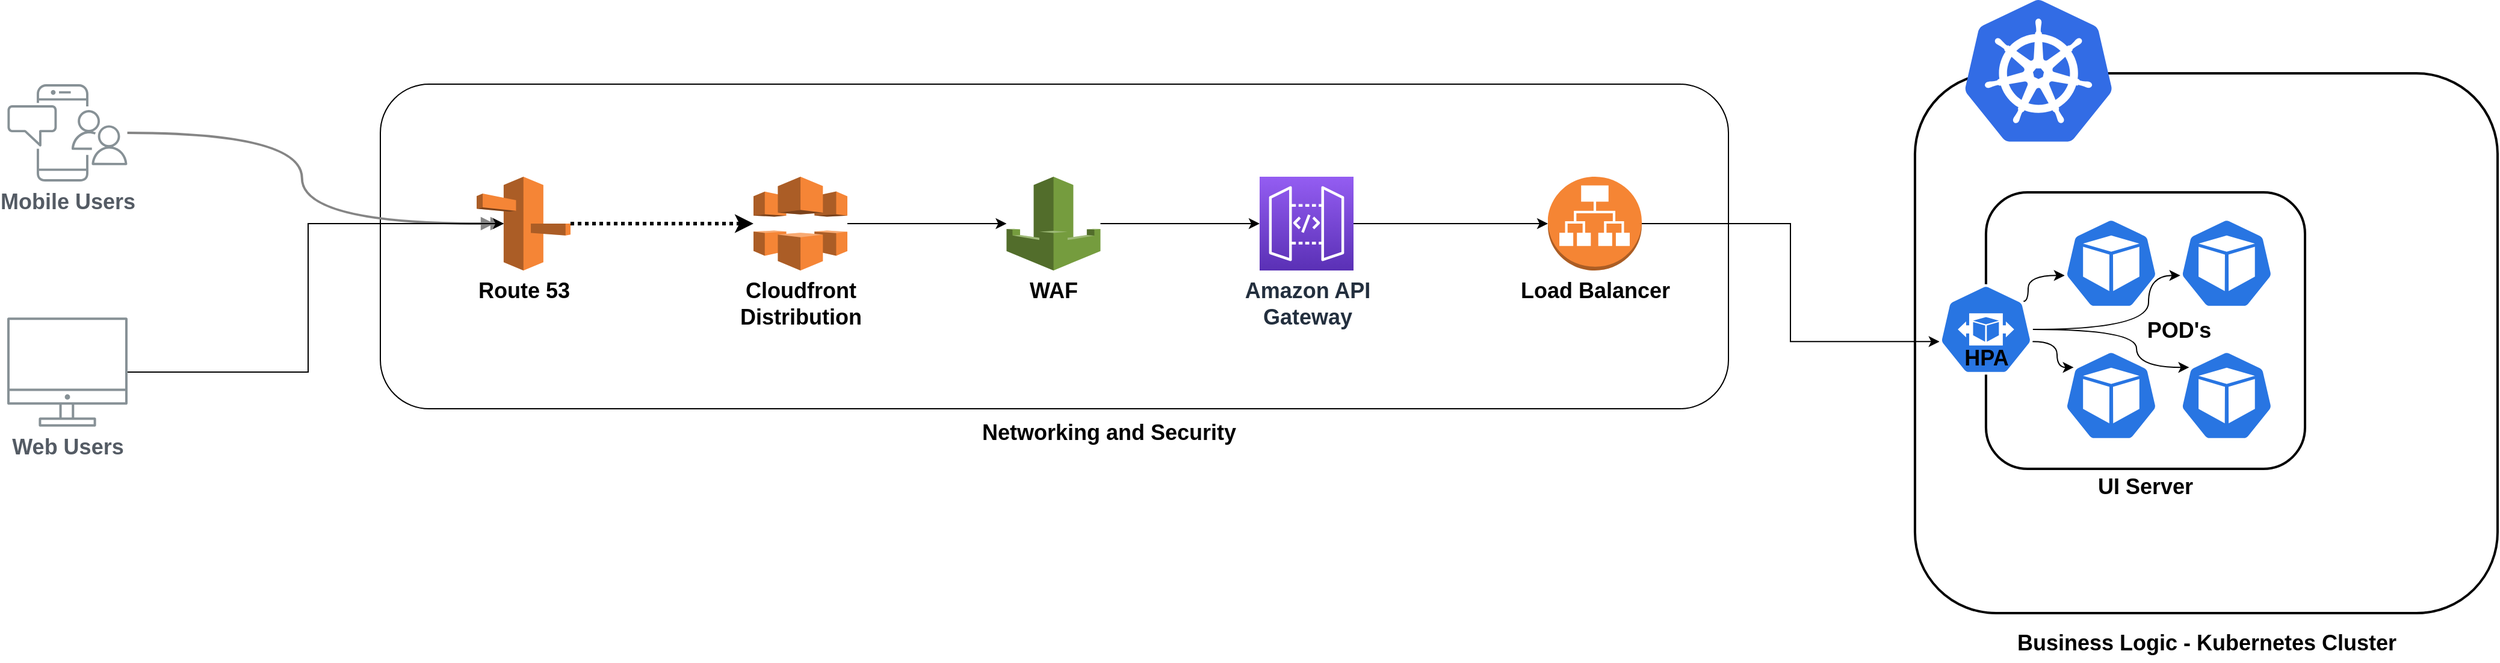 <mxfile version="15.4.0" type="github">
  <diagram id="Ht1M8jgEwFfnCIfOTk4-" name="Page-1">
    <mxGraphModel dx="2370" dy="1397" grid="1" gridSize="10" guides="1" tooltips="1" connect="1" arrows="1" fold="1" page="1" pageScale="1" pageWidth="1169" pageHeight="827" math="0" shadow="0">
      <root>
        <mxCell id="0" />
        <mxCell id="1" parent="0" />
        <mxCell id="8jDcVQB9mLgturJCLghL-11" value="" style="group;fontSize=18;fontStyle=1" vertex="1" connectable="0" parent="1">
          <mxGeometry x="165" y="400" width="1520" height="285" as="geometry" />
        </mxCell>
        <mxCell id="8jDcVQB9mLgturJCLghL-16" value="" style="rounded=1;whiteSpace=wrap;html=1;fontSize=18;fontStyle=1" vertex="1" parent="8jDcVQB9mLgturJCLghL-11">
          <mxGeometry x="310" width="1120" height="270" as="geometry" />
        </mxCell>
        <mxCell id="8jDcVQB9mLgturJCLghL-24" style="edgeStyle=orthogonalEdgeStyle;rounded=0;orthogonalLoop=1;jettySize=auto;html=1;fontSize=18;fontStyle=1" edge="1" parent="8jDcVQB9mLgturJCLghL-11" source="UEzPUAAOIrF-is8g5C7q-114" target="8jDcVQB9mLgturJCLghL-23">
          <mxGeometry relative="1" as="geometry" />
        </mxCell>
        <mxCell id="UEzPUAAOIrF-is8g5C7q-114" value="Amazon API&lt;br style=&quot;font-size: 18px;&quot;&gt;Gateway&lt;br style=&quot;font-size: 18px;&quot;&gt;" style="outlineConnect=0;fontColor=#232F3E;gradientColor=#945DF2;gradientDirection=north;fillColor=#5A30B5;strokeColor=#ffffff;dashed=0;verticalLabelPosition=bottom;verticalAlign=top;align=center;html=1;fontSize=18;fontStyle=1;aspect=fixed;shape=mxgraph.aws4.resourceIcon;resIcon=mxgraph.aws4.api_gateway;labelBackgroundColor=#ffffff;" parent="8jDcVQB9mLgturJCLghL-11" vertex="1">
          <mxGeometry x="1040.5" y="77" width="78" height="78" as="geometry" />
        </mxCell>
        <mxCell id="tOSdlADLp0MFVeMP-LaB-2" value="&lt;font style=&quot;font-size: 18px&quot;&gt;&lt;span style=&quot;font-size: 18px;&quot;&gt;Cloudfront&lt;br style=&quot;font-size: 18px;&quot;&gt;Distribution&lt;/span&gt;&lt;/font&gt;" style="outlineConnect=0;dashed=0;verticalLabelPosition=bottom;verticalAlign=top;align=center;html=1;shape=mxgraph.aws3.cloudfront;fillColor=#F58536;gradientColor=none;fontSize=18;fontStyle=1" parent="8jDcVQB9mLgturJCLghL-11" vertex="1">
          <mxGeometry x="620" y="77" width="78" height="78" as="geometry" />
        </mxCell>
        <mxCell id="tOSdlADLp0MFVeMP-LaB-27" style="rounded=0;orthogonalLoop=1;jettySize=auto;html=1;endArrow=classic;endFill=1;strokeColor=default;strokeWidth=3;dashed=1;dashPattern=1 1;fontSize=18;fontStyle=1" parent="8jDcVQB9mLgturJCLghL-11" source="tOSdlADLp0MFVeMP-LaB-8" target="tOSdlADLp0MFVeMP-LaB-2" edge="1">
          <mxGeometry as="geometry" />
        </mxCell>
        <mxCell id="tOSdlADLp0MFVeMP-LaB-8" value="&lt;span style=&quot;font-size: 18px;&quot;&gt;&lt;font style=&quot;font-size: 18px;&quot;&gt;Route 53&lt;/font&gt;&lt;/span&gt;" style="outlineConnect=0;dashed=0;verticalLabelPosition=bottom;verticalAlign=top;align=center;html=1;shape=mxgraph.aws3.route_53;fillColor=#F58536;gradientColor=none;fontSize=18;fontStyle=1" parent="8jDcVQB9mLgturJCLghL-11" vertex="1">
          <mxGeometry x="390" y="77" width="78" height="78" as="geometry" />
        </mxCell>
        <mxCell id="tOSdlADLp0MFVeMP-LaB-11" value="" style="group;fontSize=18;fontStyle=1" parent="8jDcVQB9mLgturJCLghL-11" vertex="1" connectable="0">
          <mxGeometry width="100" height="285" as="geometry" />
        </mxCell>
        <mxCell id="UEzPUAAOIrF-is8g5C7q-109" value="Web Users" style="outlineConnect=0;gradientColor=none;fontColor=#545B64;strokeColor=none;fillColor=#879196;dashed=0;verticalLabelPosition=bottom;verticalAlign=top;align=center;html=1;fontSize=18;fontStyle=1;aspect=fixed;shape=mxgraph.aws4.illustration_desktop;pointerEvents=1;labelBackgroundColor=#ffffff;" parent="tOSdlADLp0MFVeMP-LaB-11" vertex="1">
          <mxGeometry y="194" width="100" height="91" as="geometry" />
        </mxCell>
        <mxCell id="UEzPUAAOIrF-is8g5C7q-110" value="&lt;font style=&quot;font-size: 18px&quot;&gt;Mobile Users&lt;/font&gt;" style="outlineConnect=0;gradientColor=none;fontColor=#545B64;strokeColor=none;fillColor=#879196;dashed=0;verticalLabelPosition=bottom;verticalAlign=top;align=center;html=1;fontSize=18;fontStyle=1;aspect=fixed;shape=mxgraph.aws4.illustration_notification;pointerEvents=1;labelBackgroundColor=#ffffff;" parent="tOSdlADLp0MFVeMP-LaB-11" vertex="1">
          <mxGeometry width="100" height="81" as="geometry" />
        </mxCell>
        <mxCell id="tOSdlADLp0MFVeMP-LaB-24" style="edgeStyle=orthogonalEdgeStyle;curved=1;rounded=0;orthogonalLoop=1;jettySize=auto;html=1;entryX=0.29;entryY=0.5;entryDx=0;entryDy=0;entryPerimeter=0;endArrow=doubleBlock;endFill=1;strokeColor=#858585;strokeWidth=2;fontSize=18;fontStyle=1" parent="8jDcVQB9mLgturJCLghL-11" source="UEzPUAAOIrF-is8g5C7q-110" target="tOSdlADLp0MFVeMP-LaB-8" edge="1">
          <mxGeometry as="geometry" />
        </mxCell>
        <mxCell id="8jDcVQB9mLgturJCLghL-6" style="edgeStyle=orthogonalEdgeStyle;rounded=0;orthogonalLoop=1;jettySize=auto;html=1;fontSize=18;fontStyle=1" edge="1" parent="8jDcVQB9mLgturJCLghL-11" source="8jDcVQB9mLgturJCLghL-1" target="UEzPUAAOIrF-is8g5C7q-114">
          <mxGeometry as="geometry" />
        </mxCell>
        <mxCell id="8jDcVQB9mLgturJCLghL-1" value="WAF" style="outlineConnect=0;dashed=0;verticalLabelPosition=bottom;verticalAlign=top;align=center;html=1;shape=mxgraph.aws3.waf;fillColor=#759C3E;gradientColor=none;fontSize=18;fontStyle=1" vertex="1" parent="8jDcVQB9mLgturJCLghL-11">
          <mxGeometry x="830.25" y="77" width="78" height="78" as="geometry" />
        </mxCell>
        <mxCell id="8jDcVQB9mLgturJCLghL-4" style="edgeStyle=orthogonalEdgeStyle;rounded=0;orthogonalLoop=1;jettySize=auto;html=1;fontSize=18;fontStyle=1" edge="1" parent="8jDcVQB9mLgturJCLghL-11" source="tOSdlADLp0MFVeMP-LaB-2" target="8jDcVQB9mLgturJCLghL-1">
          <mxGeometry as="geometry" />
        </mxCell>
        <mxCell id="8jDcVQB9mLgturJCLghL-2" style="edgeStyle=orthogonalEdgeStyle;rounded=0;orthogonalLoop=1;jettySize=auto;html=1;entryX=0.29;entryY=0.5;entryDx=0;entryDy=0;entryPerimeter=0;fontSize=18;fontStyle=1" edge="1" parent="8jDcVQB9mLgturJCLghL-11" source="UEzPUAAOIrF-is8g5C7q-109" target="tOSdlADLp0MFVeMP-LaB-8">
          <mxGeometry as="geometry">
            <Array as="points">
              <mxPoint x="250" y="240" />
              <mxPoint x="250" y="116" />
            </Array>
          </mxGeometry>
        </mxCell>
        <mxCell id="8jDcVQB9mLgturJCLghL-23" value="Load Balancer" style="outlineConnect=0;dashed=0;verticalLabelPosition=bottom;verticalAlign=top;align=center;html=1;shape=mxgraph.aws3.application_load_balancer;fillColor=#F58534;gradientColor=none;fontSize=18;strokeWidth=2;fontStyle=1" vertex="1" parent="8jDcVQB9mLgturJCLghL-11">
          <mxGeometry x="1280" y="77" width="78" height="78" as="geometry" />
        </mxCell>
        <mxCell id="8jDcVQB9mLgturJCLghL-17" value="Networking and Security" style="text;html=1;align=center;verticalAlign=middle;resizable=0;points=[];autosize=1;strokeColor=none;fillColor=none;fontSize=18;fontStyle=1" vertex="1" parent="1">
          <mxGeometry x="965" y="675" width="230" height="30" as="geometry" />
        </mxCell>
        <mxCell id="8jDcVQB9mLgturJCLghL-34" style="edgeStyle=orthogonalEdgeStyle;rounded=0;orthogonalLoop=1;jettySize=auto;html=1;entryX=0.005;entryY=0.63;entryDx=0;entryDy=0;entryPerimeter=0;fontSize=18;fontStyle=1" edge="1" parent="1" source="8jDcVQB9mLgturJCLghL-23" target="8jDcVQB9mLgturJCLghL-32">
          <mxGeometry relative="1" as="geometry" />
        </mxCell>
        <mxCell id="8jDcVQB9mLgturJCLghL-19" value="" style="rounded=1;whiteSpace=wrap;html=1;fontSize=18;fillColor=none;strokeWidth=2;fontStyle=1" vertex="1" parent="1">
          <mxGeometry x="1749.96" y="391.03" width="484.04" height="448.97" as="geometry" />
        </mxCell>
        <mxCell id="8jDcVQB9mLgturJCLghL-33" value="" style="rounded=1;whiteSpace=wrap;html=1;fontSize=18;strokeWidth=2;fillColor=none;fontStyle=1" vertex="1" parent="1">
          <mxGeometry x="1808.96" y="490" width="265.04" height="230" as="geometry" />
        </mxCell>
        <mxCell id="8jDcVQB9mLgturJCLghL-18" value="" style="sketch=0;aspect=fixed;html=1;points=[];align=center;image;fontSize=18;image=img/lib/mscae/Kubernetes.svg;fontStyle=1" vertex="1" parent="1">
          <mxGeometry x="1791.17" y="330" width="122.83" height="117.92" as="geometry" />
        </mxCell>
        <mxCell id="8jDcVQB9mLgturJCLghL-21" value="Business Logic - Kubernetes Cluster" style="text;html=1;align=center;verticalAlign=middle;resizable=0;points=[];autosize=1;strokeColor=none;fillColor=none;fontSize=18;fontStyle=1" vertex="1" parent="1">
          <mxGeometry x="1826.975" y="850.002" width="330" height="30" as="geometry" />
        </mxCell>
        <mxCell id="8jDcVQB9mLgturJCLghL-25" value="" style="sketch=0;html=1;dashed=0;whitespace=wrap;fillColor=#2875E2;strokeColor=#ffffff;points=[[0.005,0.63,0],[0.1,0.2,0],[0.9,0.2,0],[0.5,0,0],[0.995,0.63,0],[0.72,0.99,0],[0.5,1,0],[0.28,0.99,0]];shape=mxgraph.kubernetes.icon;prIcon=pod;fontSize=18;fontStyle=1" vertex="1" parent="1">
          <mxGeometry x="1969.96" y="510" width="78" height="78" as="geometry" />
        </mxCell>
        <mxCell id="8jDcVQB9mLgturJCLghL-50" style="edgeStyle=orthogonalEdgeStyle;rounded=0;orthogonalLoop=1;jettySize=auto;html=1;exitX=0.9;exitY=0.2;exitDx=0;exitDy=0;exitPerimeter=0;entryX=0.005;entryY=0.63;entryDx=0;entryDy=0;entryPerimeter=0;fontSize=18;curved=1;" edge="1" parent="1" source="8jDcVQB9mLgturJCLghL-32" target="8jDcVQB9mLgturJCLghL-46">
          <mxGeometry x="1754" y="330" as="geometry">
            <Array as="points">
              <mxPoint x="1844" y="581" />
              <mxPoint x="1844" y="559" />
            </Array>
          </mxGeometry>
        </mxCell>
        <mxCell id="8jDcVQB9mLgturJCLghL-51" style="edgeStyle=orthogonalEdgeStyle;curved=1;rounded=0;orthogonalLoop=1;jettySize=auto;html=1;exitX=0.995;exitY=0.63;exitDx=0;exitDy=0;exitPerimeter=0;entryX=0.1;entryY=0.2;entryDx=0;entryDy=0;entryPerimeter=0;fontSize=18;" edge="1" parent="1" source="8jDcVQB9mLgturJCLghL-32" target="8jDcVQB9mLgturJCLghL-47">
          <mxGeometry x="1754" y="330" as="geometry" />
        </mxCell>
        <mxCell id="8jDcVQB9mLgturJCLghL-52" style="edgeStyle=orthogonalEdgeStyle;curved=1;rounded=0;orthogonalLoop=1;jettySize=auto;html=1;entryX=0.005;entryY=0.63;entryDx=0;entryDy=0;entryPerimeter=0;fontSize=18;" edge="1" parent="1" source="8jDcVQB9mLgturJCLghL-32" target="8jDcVQB9mLgturJCLghL-25">
          <mxGeometry x="1754" y="330" as="geometry">
            <Array as="points">
              <mxPoint x="1944" y="604" />
              <mxPoint x="1944" y="559" />
            </Array>
          </mxGeometry>
        </mxCell>
        <mxCell id="8jDcVQB9mLgturJCLghL-53" style="edgeStyle=orthogonalEdgeStyle;curved=1;rounded=0;orthogonalLoop=1;jettySize=auto;html=1;entryX=0.1;entryY=0.2;entryDx=0;entryDy=0;entryPerimeter=0;fontSize=18;" edge="1" parent="1" source="8jDcVQB9mLgturJCLghL-32" target="8jDcVQB9mLgturJCLghL-48">
          <mxGeometry x="1754" y="330" as="geometry">
            <Array as="points">
              <mxPoint x="1934" y="604" />
              <mxPoint x="1934" y="636" />
            </Array>
          </mxGeometry>
        </mxCell>
        <mxCell id="8jDcVQB9mLgturJCLghL-32" value="" style="sketch=0;html=1;dashed=0;whitespace=wrap;fillColor=#2875E2;strokeColor=#ffffff;points=[[0.005,0.63,0],[0.1,0.2,0],[0.9,0.2,0],[0.5,0,0],[0.995,0.63,0],[0.72,0.99,0],[0.5,1,0],[0.28,0.99,0]];shape=mxgraph.kubernetes.icon;prIcon=hpa;fontSize=18;fontStyle=1" vertex="1" parent="1">
          <mxGeometry x="1769.96" y="565" width="78" height="78" as="geometry" />
        </mxCell>
        <mxCell id="8jDcVQB9mLgturJCLghL-31" value="UI Server" style="text;html=1;align=center;verticalAlign=middle;resizable=0;points=[];autosize=1;strokeColor=none;fillColor=none;fontSize=18;fontStyle=1" vertex="1" parent="1">
          <mxGeometry x="1896.48" y="720" width="90" height="30" as="geometry" />
        </mxCell>
        <mxCell id="8jDcVQB9mLgturJCLghL-36" value="&lt;span style=&quot;font-size: 18px;&quot;&gt;HPA&lt;/span&gt;" style="text;html=1;align=center;verticalAlign=middle;resizable=0;points=[];autosize=1;strokeColor=none;fillColor=none;fontSize=18;fontStyle=1" vertex="1" parent="1">
          <mxGeometry x="1783.96" y="613" width="50" height="30" as="geometry" />
        </mxCell>
        <mxCell id="8jDcVQB9mLgturJCLghL-46" value="" style="sketch=0;html=1;dashed=0;whitespace=wrap;fillColor=#2875E2;strokeColor=#ffffff;points=[[0.005,0.63,0],[0.1,0.2,0],[0.9,0.2,0],[0.5,0,0],[0.995,0.63,0],[0.72,0.99,0],[0.5,1,0],[0.28,0.99,0]];shape=mxgraph.kubernetes.icon;prIcon=pod;fontSize=18;fontStyle=1" vertex="1" parent="1">
          <mxGeometry x="1874" y="510" width="78" height="78" as="geometry" />
        </mxCell>
        <mxCell id="8jDcVQB9mLgturJCLghL-47" value="" style="sketch=0;html=1;dashed=0;whitespace=wrap;fillColor=#2875E2;strokeColor=#ffffff;points=[[0.005,0.63,0],[0.1,0.2,0],[0.9,0.2,0],[0.5,0,0],[0.995,0.63,0],[0.72,0.99,0],[0.5,1,0],[0.28,0.99,0]];shape=mxgraph.kubernetes.icon;prIcon=pod;fontSize=18;fontStyle=1" vertex="1" parent="1">
          <mxGeometry x="1874" y="620" width="78" height="78" as="geometry" />
        </mxCell>
        <mxCell id="8jDcVQB9mLgturJCLghL-48" value="" style="sketch=0;html=1;dashed=0;whitespace=wrap;fillColor=#2875E2;strokeColor=#ffffff;points=[[0.005,0.63,0],[0.1,0.2,0],[0.9,0.2,0],[0.5,0,0],[0.995,0.63,0],[0.72,0.99,0],[0.5,1,0],[0.28,0.99,0]];shape=mxgraph.kubernetes.icon;prIcon=pod;fontSize=18;fontStyle=1" vertex="1" parent="1">
          <mxGeometry x="1969.96" y="620" width="78" height="78" as="geometry" />
        </mxCell>
        <mxCell id="8jDcVQB9mLgturJCLghL-49" value="&lt;b&gt;POD&#39;s&lt;/b&gt;" style="text;html=1;align=center;verticalAlign=middle;resizable=0;points=[];autosize=1;strokeColor=none;fillColor=none;fontSize=18;" vertex="1" parent="1">
          <mxGeometry x="1934" y="590" width="70" height="30" as="geometry" />
        </mxCell>
      </root>
    </mxGraphModel>
  </diagram>
</mxfile>
